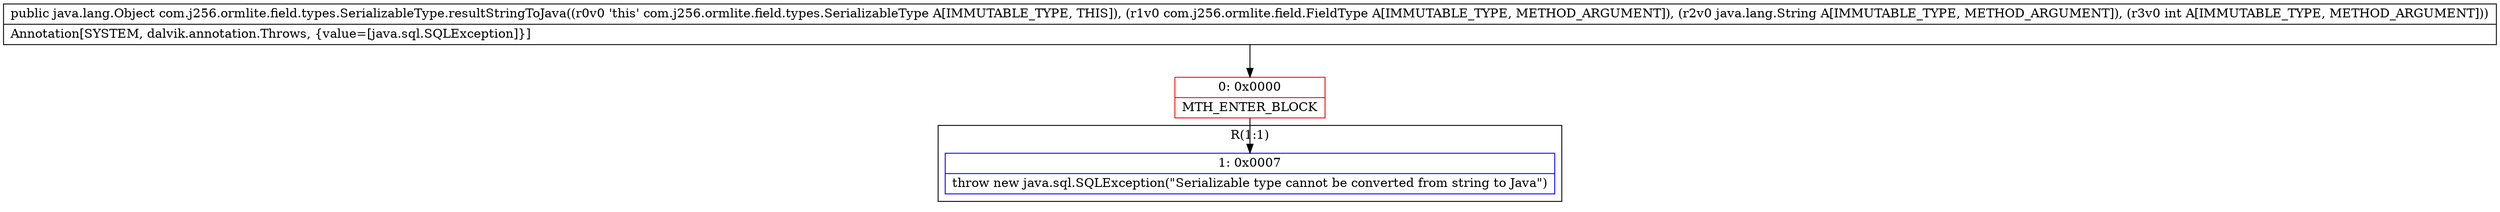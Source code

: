digraph "CFG forcom.j256.ormlite.field.types.SerializableType.resultStringToJava(Lcom\/j256\/ormlite\/field\/FieldType;Ljava\/lang\/String;I)Ljava\/lang\/Object;" {
subgraph cluster_Region_76447874 {
label = "R(1:1)";
node [shape=record,color=blue];
Node_1 [shape=record,label="{1\:\ 0x0007|throw new java.sql.SQLException(\"Serializable type cannot be converted from string to Java\")\l}"];
}
Node_0 [shape=record,color=red,label="{0\:\ 0x0000|MTH_ENTER_BLOCK\l}"];
MethodNode[shape=record,label="{public java.lang.Object com.j256.ormlite.field.types.SerializableType.resultStringToJava((r0v0 'this' com.j256.ormlite.field.types.SerializableType A[IMMUTABLE_TYPE, THIS]), (r1v0 com.j256.ormlite.field.FieldType A[IMMUTABLE_TYPE, METHOD_ARGUMENT]), (r2v0 java.lang.String A[IMMUTABLE_TYPE, METHOD_ARGUMENT]), (r3v0 int A[IMMUTABLE_TYPE, METHOD_ARGUMENT]))  | Annotation[SYSTEM, dalvik.annotation.Throws, \{value=[java.sql.SQLException]\}]\l}"];
MethodNode -> Node_0;
Node_0 -> Node_1;
}


